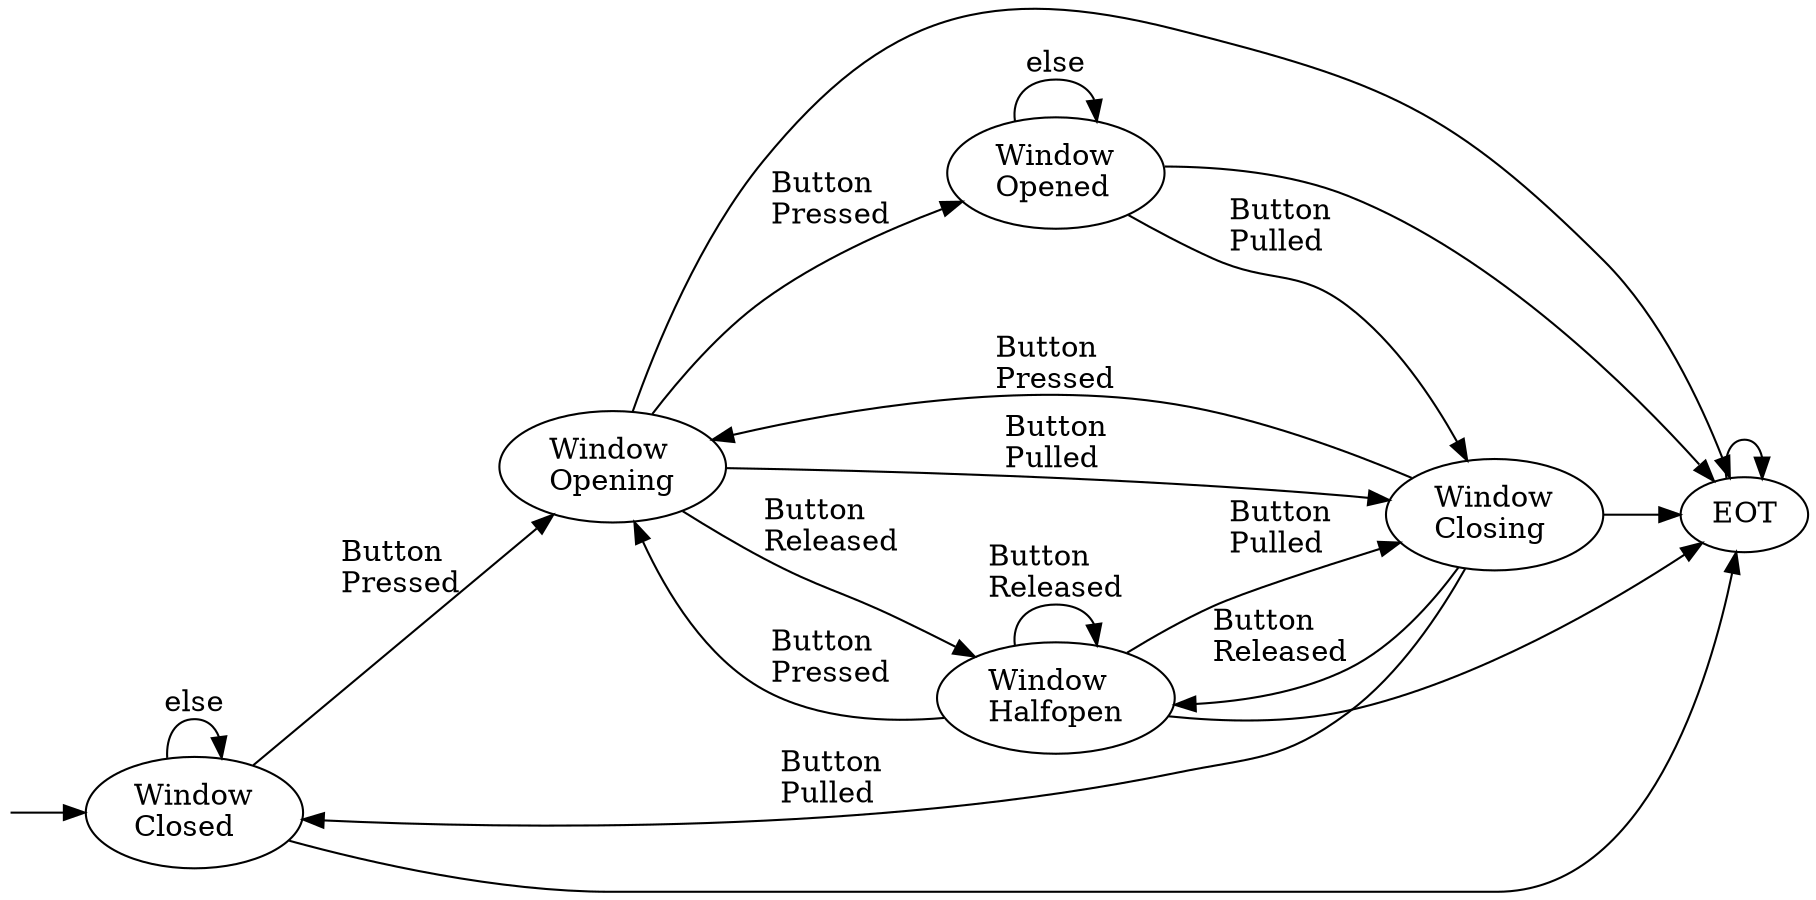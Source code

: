digraph carwindow {
    rankdir=LR;
    Reset [shape=point,style=invis,width=0,height=0,label=""];
    Halfopen [label="Window\lHalfopen\l"];
    Opening [label="Window\lOpening\l"];
    Closing [label="Window\lClosing\l"];
    Opened [label="Window\lOpened\l"];
    Closed [label="Window\lClosed\l"];
    Reset -> Closed;
    Closed -> Opening  [label="Button\lPressed\l"];
    Closed -> Closed   [label="else"];
    Opened -> Closing  [label="Button\lPulled\l"];
    Opened -> Opened   [label="else"];
    Opening -> Halfopen [label="Button\lReleased\l"];
    Opening -> Opened  [label="Button\lPressed\l"];
    Opening -> Closing [label="Button\lPulled\l"];
    Closing -> Halfopen [label="Button\lReleased\l"];
    Closing -> Closed  [label="Button\lPulled\l"];
    Closing -> Opening [label="Button\lPressed\l"];
    Halfopen -> Opening [label="Button\lPressed\l"];
    Halfopen -> Closing [label="Button\lPulled\l"];
    Halfopen -> Halfopen [label="Button\lReleased\l"];

    Halfopen -> EOT;
    Opening -> EOT;
    Closing -> EOT;
    Opened -> EOT;
    Closed -> EOT;
    EOT -> EOT;
}
